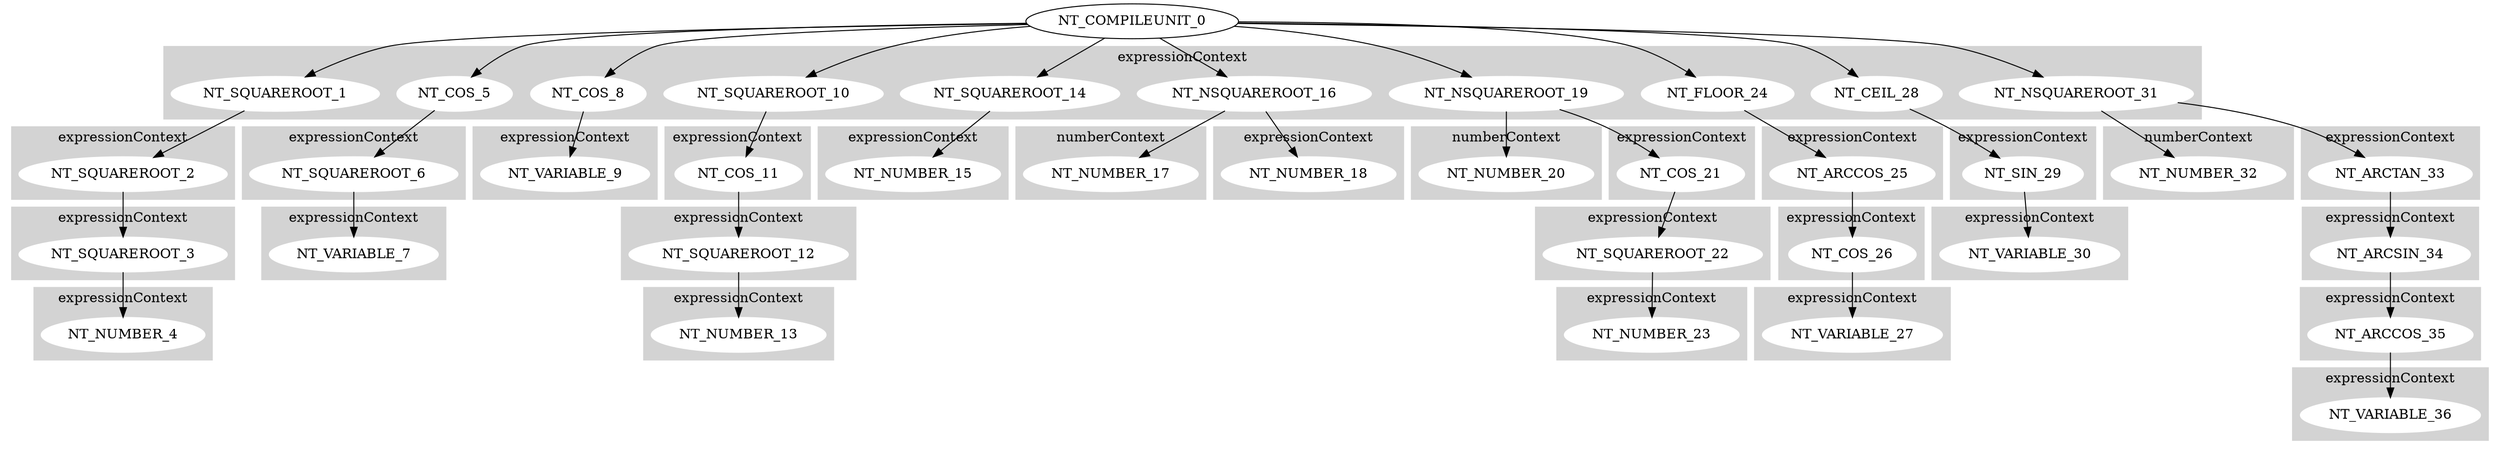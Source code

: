digraph G{
subgraph cluster0 {
node [style=filled,color=white];
style=filled;
color=lightgrey;
NT_SQUAREROOT_1;NT_COS_5;NT_COS_8;NT_SQUAREROOT_10;NT_SQUAREROOT_14;NT_NSQUAREROOT_16;NT_NSQUAREROOT_19;NT_FLOOR_24;NT_CEIL_28;NT_NSQUAREROOT_31;
label = "expressionContext";
}
NT_COMPILEUNIT_0->NT_SQUAREROOT_1;
subgraph cluster1 {
node [style=filled,color=white];
style=filled;
color=lightgrey;
NT_SQUAREROOT_2;
label = "expressionContext";
}
NT_SQUAREROOT_1->NT_SQUAREROOT_2;
subgraph cluster2 {
node [style=filled,color=white];
style=filled;
color=lightgrey;
NT_SQUAREROOT_3;
label = "expressionContext";
}
NT_SQUAREROOT_2->NT_SQUAREROOT_3;
subgraph cluster3 {
node [style=filled,color=white];
style=filled;
color=lightgrey;
NT_NUMBER_4;
label = "expressionContext";
}
NT_SQUAREROOT_3->NT_NUMBER_4;
NT_COMPILEUNIT_0->NT_COS_5;
subgraph cluster4 {
node [style=filled,color=white];
style=filled;
color=lightgrey;
NT_SQUAREROOT_6;
label = "expressionContext";
}
NT_COS_5->NT_SQUAREROOT_6;
subgraph cluster5 {
node [style=filled,color=white];
style=filled;
color=lightgrey;
NT_VARIABLE_7;
label = "expressionContext";
}
NT_SQUAREROOT_6->NT_VARIABLE_7;
NT_COMPILEUNIT_0->NT_COS_8;
subgraph cluster6 {
node [style=filled,color=white];
style=filled;
color=lightgrey;
NT_VARIABLE_9;
label = "expressionContext";
}
NT_COS_8->NT_VARIABLE_9;
NT_COMPILEUNIT_0->NT_SQUAREROOT_10;
subgraph cluster7 {
node [style=filled,color=white];
style=filled;
color=lightgrey;
NT_COS_11;
label = "expressionContext";
}
NT_SQUAREROOT_10->NT_COS_11;
subgraph cluster8 {
node [style=filled,color=white];
style=filled;
color=lightgrey;
NT_SQUAREROOT_12;
label = "expressionContext";
}
NT_COS_11->NT_SQUAREROOT_12;
subgraph cluster9 {
node [style=filled,color=white];
style=filled;
color=lightgrey;
NT_NUMBER_13;
label = "expressionContext";
}
NT_SQUAREROOT_12->NT_NUMBER_13;
NT_COMPILEUNIT_0->NT_SQUAREROOT_14;
subgraph cluster10 {
node [style=filled,color=white];
style=filled;
color=lightgrey;
NT_NUMBER_15;
label = "expressionContext";
}
NT_SQUAREROOT_14->NT_NUMBER_15;
NT_COMPILEUNIT_0->NT_NSQUAREROOT_16;
subgraph cluster11 {
node [style=filled,color=white];
style=filled;
color=lightgrey;
NT_NUMBER_17;
label = "numberContext";
}
subgraph cluster12 {
node [style=filled,color=white];
style=filled;
color=lightgrey;
NT_NUMBER_18;
label = "expressionContext";
}
NT_NSQUAREROOT_16->NT_NUMBER_17;
NT_NSQUAREROOT_16->NT_NUMBER_18;
NT_COMPILEUNIT_0->NT_NSQUAREROOT_19;
subgraph cluster13 {
node [style=filled,color=white];
style=filled;
color=lightgrey;
NT_NUMBER_20;
label = "numberContext";
}
subgraph cluster14 {
node [style=filled,color=white];
style=filled;
color=lightgrey;
NT_COS_21;
label = "expressionContext";
}
NT_NSQUAREROOT_19->NT_NUMBER_20;
NT_NSQUAREROOT_19->NT_COS_21;
subgraph cluster15 {
node [style=filled,color=white];
style=filled;
color=lightgrey;
NT_SQUAREROOT_22;
label = "expressionContext";
}
NT_COS_21->NT_SQUAREROOT_22;
subgraph cluster16 {
node [style=filled,color=white];
style=filled;
color=lightgrey;
NT_NUMBER_23;
label = "expressionContext";
}
NT_SQUAREROOT_22->NT_NUMBER_23;
NT_COMPILEUNIT_0->NT_FLOOR_24;
subgraph cluster17 {
node [style=filled,color=white];
style=filled;
color=lightgrey;
NT_ARCCOS_25;
label = "expressionContext";
}
NT_FLOOR_24->NT_ARCCOS_25;
subgraph cluster18 {
node [style=filled,color=white];
style=filled;
color=lightgrey;
NT_COS_26;
label = "expressionContext";
}
NT_ARCCOS_25->NT_COS_26;
subgraph cluster19 {
node [style=filled,color=white];
style=filled;
color=lightgrey;
NT_VARIABLE_27;
label = "expressionContext";
}
NT_COS_26->NT_VARIABLE_27;
NT_COMPILEUNIT_0->NT_CEIL_28;
subgraph cluster20 {
node [style=filled,color=white];
style=filled;
color=lightgrey;
NT_SIN_29;
label = "expressionContext";
}
NT_CEIL_28->NT_SIN_29;
subgraph cluster21 {
node [style=filled,color=white];
style=filled;
color=lightgrey;
NT_VARIABLE_30;
label = "expressionContext";
}
NT_SIN_29->NT_VARIABLE_30;
NT_COMPILEUNIT_0->NT_NSQUAREROOT_31;
subgraph cluster22 {
node [style=filled,color=white];
style=filled;
color=lightgrey;
NT_NUMBER_32;
label = "numberContext";
}
subgraph cluster23 {
node [style=filled,color=white];
style=filled;
color=lightgrey;
NT_ARCTAN_33;
label = "expressionContext";
}
NT_NSQUAREROOT_31->NT_NUMBER_32;
NT_NSQUAREROOT_31->NT_ARCTAN_33;
subgraph cluster24 {
node [style=filled,color=white];
style=filled;
color=lightgrey;
NT_ARCSIN_34;
label = "expressionContext";
}
NT_ARCTAN_33->NT_ARCSIN_34;
subgraph cluster25 {
node [style=filled,color=white];
style=filled;
color=lightgrey;
NT_ARCCOS_35;
label = "expressionContext";
}
NT_ARCSIN_34->NT_ARCCOS_35;
subgraph cluster26 {
node [style=filled,color=white];
style=filled;
color=lightgrey;
NT_VARIABLE_36;
label = "expressionContext";
}
NT_ARCCOS_35->NT_VARIABLE_36;
}
